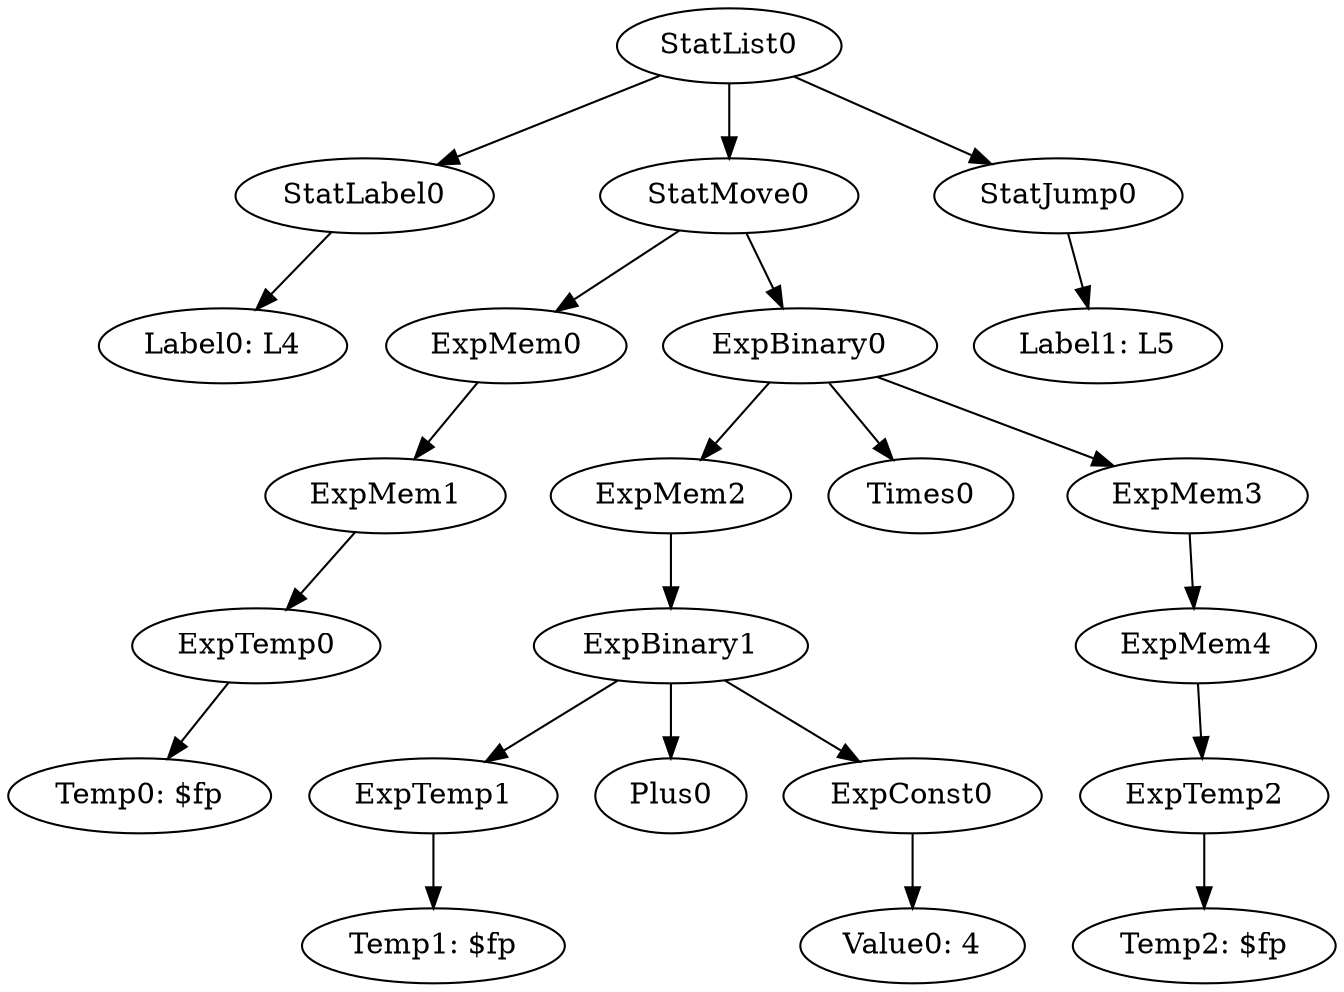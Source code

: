 digraph {
	ordering = out;
	StatJump0 -> "Label1: L5";
	ExpMem4 -> ExpTemp2;
	ExpTemp2 -> "Temp2: $fp";
	ExpBinary0 -> ExpMem2;
	ExpBinary0 -> Times0;
	ExpBinary0 -> ExpMem3;
	ExpMem2 -> ExpBinary1;
	ExpTemp0 -> "Temp0: $fp";
	StatList0 -> StatLabel0;
	StatList0 -> StatMove0;
	StatList0 -> StatJump0;
	StatLabel0 -> "Label0: L4";
	ExpMem1 -> ExpTemp0;
	ExpConst0 -> "Value0: 4";
	StatMove0 -> ExpMem0;
	StatMove0 -> ExpBinary0;
	ExpTemp1 -> "Temp1: $fp";
	ExpMem3 -> ExpMem4;
	ExpMem0 -> ExpMem1;
	ExpBinary1 -> ExpTemp1;
	ExpBinary1 -> Plus0;
	ExpBinary1 -> ExpConst0;
}

